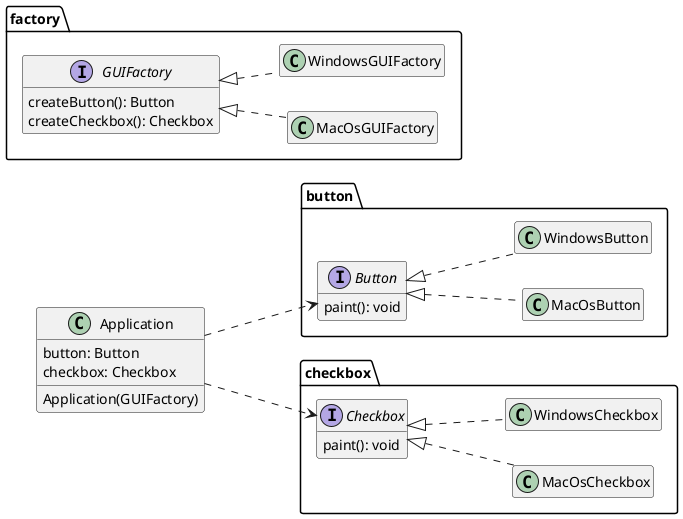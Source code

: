 @startuml
'https://plantuml.com/class-diagram
left to right direction

hide empty member


package button {
    interface Button {
        paint(): void
    }

    class MacOsButton implements Button {
    }

    class WindowsButton implements Button{
    }
}

package checkbox {
    interface Checkbox {
        paint(): void
    }

    class MacOsCheckbox implements Checkbox {
    }

    class WindowsCheckbox implements Checkbox {
    }
}

package factory {
    interface GUIFactory {
        createButton(): Button
        createCheckbox(): Checkbox
    }

    class MacOsGUIFactory implements GUIFactory {
    }

    class WindowsGUIFactory implements GUIFactory {
    }
}

class Application {
    button: Button
    checkbox: Checkbox

    Application(GUIFactory)
}
Application ..> Button
Application ..> Checkbox

@enduml